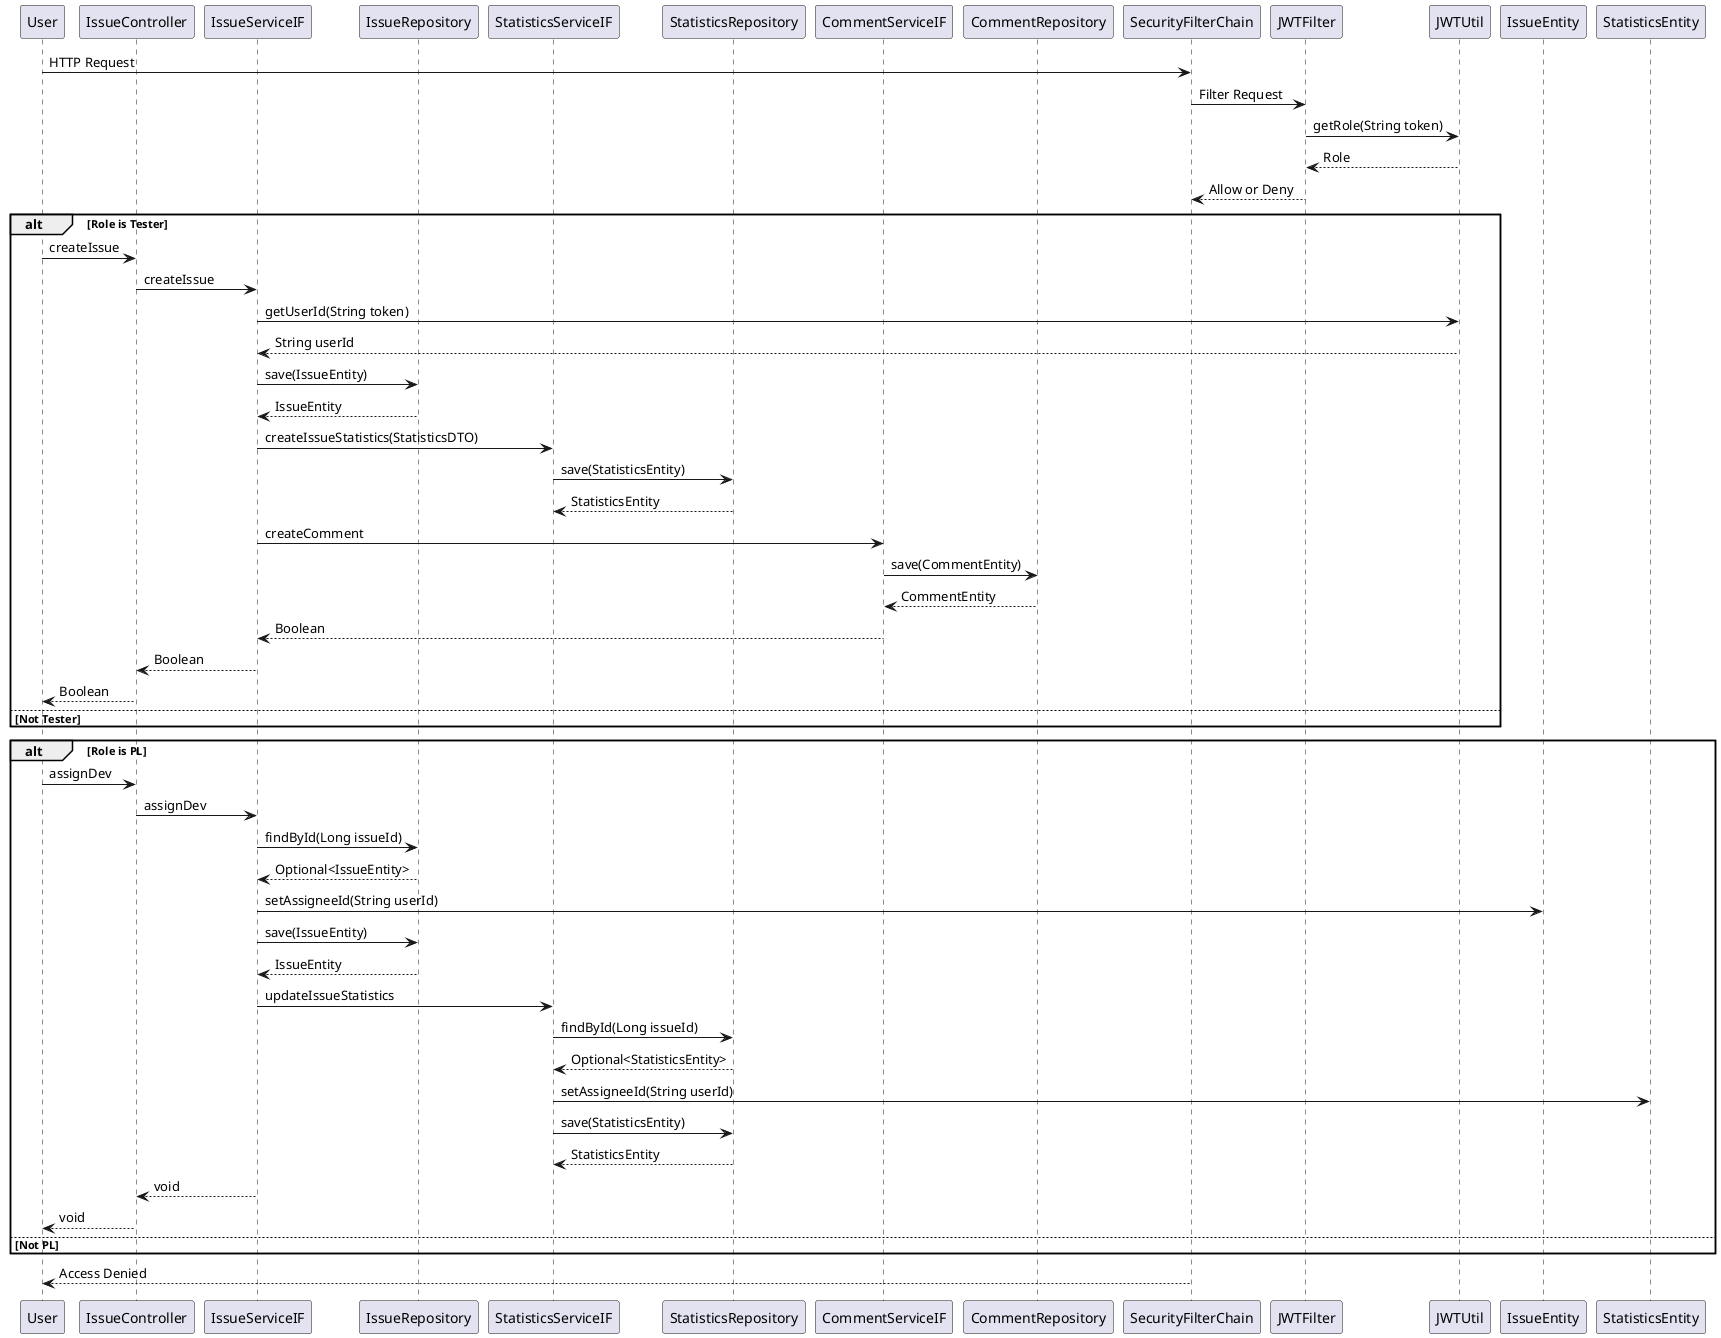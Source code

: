 @startuml
participant User
participant IssueController
participant IssueServiceIF
participant IssueRepository
participant StatisticsServiceIF
participant StatisticsRepository
participant CommentServiceIF
participant CommentRepository
participant SecurityFilterChain
participant JWTFilter
participant JWTUtil

User -> SecurityFilterChain: HTTP Request
SecurityFilterChain -> JWTFilter: Filter Request
JWTFilter -> JWTUtil: getRole(String token)
JWTUtil --> JWTFilter: Role
JWTFilter --> SecurityFilterChain: Allow or Deny

    alt Role is Tester
        User -> IssueController: createIssue
        IssueController -> IssueServiceIF: createIssue
        IssueServiceIF -> JWTUtil: getUserId(String token)
        JWTUtil --> IssueServiceIF: String userId

        IssueServiceIF -> IssueRepository: save(IssueEntity)
        IssueRepository --> IssueServiceIF: IssueEntity

        IssueServiceIF -> StatisticsServiceIF: createIssueStatistics(StatisticsDTO)
        StatisticsServiceIF -> StatisticsRepository: save(StatisticsEntity)
        StatisticsRepository --> StatisticsServiceIF: StatisticsEntity

        IssueServiceIF -> CommentServiceIF: createComment
        CommentServiceIF -> CommentRepository: save(CommentEntity)
        CommentRepository --> CommentServiceIF: CommentEntity

        CommentServiceIF --> IssueServiceIF: Boolean
        IssueServiceIF --> IssueController: Boolean
        IssueController --> User: Boolean
    else Not Tester
    end

    alt Role is PL
        User -> IssueController: assignDev
        IssueController -> IssueServiceIF: assignDev
        IssueServiceIF -> IssueRepository: findById(Long issueId)
        IssueRepository --> IssueServiceIF: Optional<IssueEntity>

        IssueServiceIF -> IssueEntity: setAssigneeId(String userId)
        IssueServiceIF -> IssueRepository: save(IssueEntity)
        IssueRepository --> IssueServiceIF: IssueEntity

        IssueServiceIF -> StatisticsServiceIF: updateIssueStatistics
        StatisticsServiceIF -> StatisticsRepository: findById(Long issueId)
        StatisticsRepository --> StatisticsServiceIF: Optional<StatisticsEntity>

        StatisticsServiceIF -> StatisticsEntity: setAssigneeId(String userId)
        StatisticsServiceIF -> StatisticsRepository: save(StatisticsEntity)
        StatisticsRepository --> StatisticsServiceIF: StatisticsEntity

        IssueServiceIF --> IssueController: void
        IssueController --> User: void
    else Not PL
    end
    SecurityFilterChain --> User: Access Denied

@enduml
